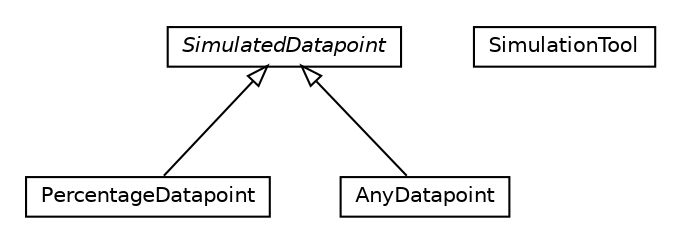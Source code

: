 #!/usr/local/bin/dot
#
# Class diagram 
# Generated by UMLGraph version R5_6-24-gf6e263 (http://www.umlgraph.org/)
#

digraph G {
	edge [fontname="Helvetica",fontsize=10,labelfontname="Helvetica",labelfontsize=10];
	node [fontname="Helvetica",fontsize=10,shape=plaintext];
	nodesep=0.25;
	ranksep=0.5;
	// org.universAAL.lddi.abstraction.simulation.PercentageDatapoint
	c18086 [label=<<table title="org.universAAL.lddi.abstraction.simulation.PercentageDatapoint" border="0" cellborder="1" cellspacing="0" cellpadding="2" port="p" href="./PercentageDatapoint.html">
		<tr><td><table border="0" cellspacing="0" cellpadding="1">
<tr><td align="center" balign="center"> PercentageDatapoint </td></tr>
		</table></td></tr>
		</table>>, URL="./PercentageDatapoint.html", fontname="Helvetica", fontcolor="black", fontsize=10.0];
	// org.universAAL.lddi.abstraction.simulation.AnyDatapoint
	c18087 [label=<<table title="org.universAAL.lddi.abstraction.simulation.AnyDatapoint" border="0" cellborder="1" cellspacing="0" cellpadding="2" port="p" href="./AnyDatapoint.html">
		<tr><td><table border="0" cellspacing="0" cellpadding="1">
<tr><td align="center" balign="center"> AnyDatapoint </td></tr>
		</table></td></tr>
		</table>>, URL="./AnyDatapoint.html", fontname="Helvetica", fontcolor="black", fontsize=10.0];
	// org.universAAL.lddi.abstraction.simulation.SimulationTool
	c18088 [label=<<table title="org.universAAL.lddi.abstraction.simulation.SimulationTool" border="0" cellborder="1" cellspacing="0" cellpadding="2" port="p" href="./SimulationTool.html">
		<tr><td><table border="0" cellspacing="0" cellpadding="1">
<tr><td align="center" balign="center"> SimulationTool </td></tr>
		</table></td></tr>
		</table>>, URL="./SimulationTool.html", fontname="Helvetica", fontcolor="black", fontsize=10.0];
	//org.universAAL.lddi.abstraction.simulation.PercentageDatapoint extends org.universAAL.lddi.abstraction.simulation.SimulatedDatapoint
	c18315:p -> c18086:p [dir=back,arrowtail=empty];
	//org.universAAL.lddi.abstraction.simulation.AnyDatapoint extends org.universAAL.lddi.abstraction.simulation.SimulatedDatapoint
	c18315:p -> c18087:p [dir=back,arrowtail=empty];
	// org.universAAL.lddi.abstraction.simulation.SimulatedDatapoint
	c18315 [label=<<table title="org.universAAL.lddi.abstraction.simulation.SimulatedDatapoint" border="0" cellborder="1" cellspacing="0" cellpadding="2" port="p" href="http://java.sun.com/j2se/1.4.2/docs/api/org/universAAL/lddi/abstraction/simulation/SimulatedDatapoint.html">
		<tr><td><table border="0" cellspacing="0" cellpadding="1">
<tr><td align="center" balign="center"><font face="Helvetica-Oblique"> SimulatedDatapoint </font></td></tr>
		</table></td></tr>
		</table>>, URL="http://java.sun.com/j2se/1.4.2/docs/api/org/universAAL/lddi/abstraction/simulation/SimulatedDatapoint.html", fontname="Helvetica", fontcolor="black", fontsize=10.0];
}

